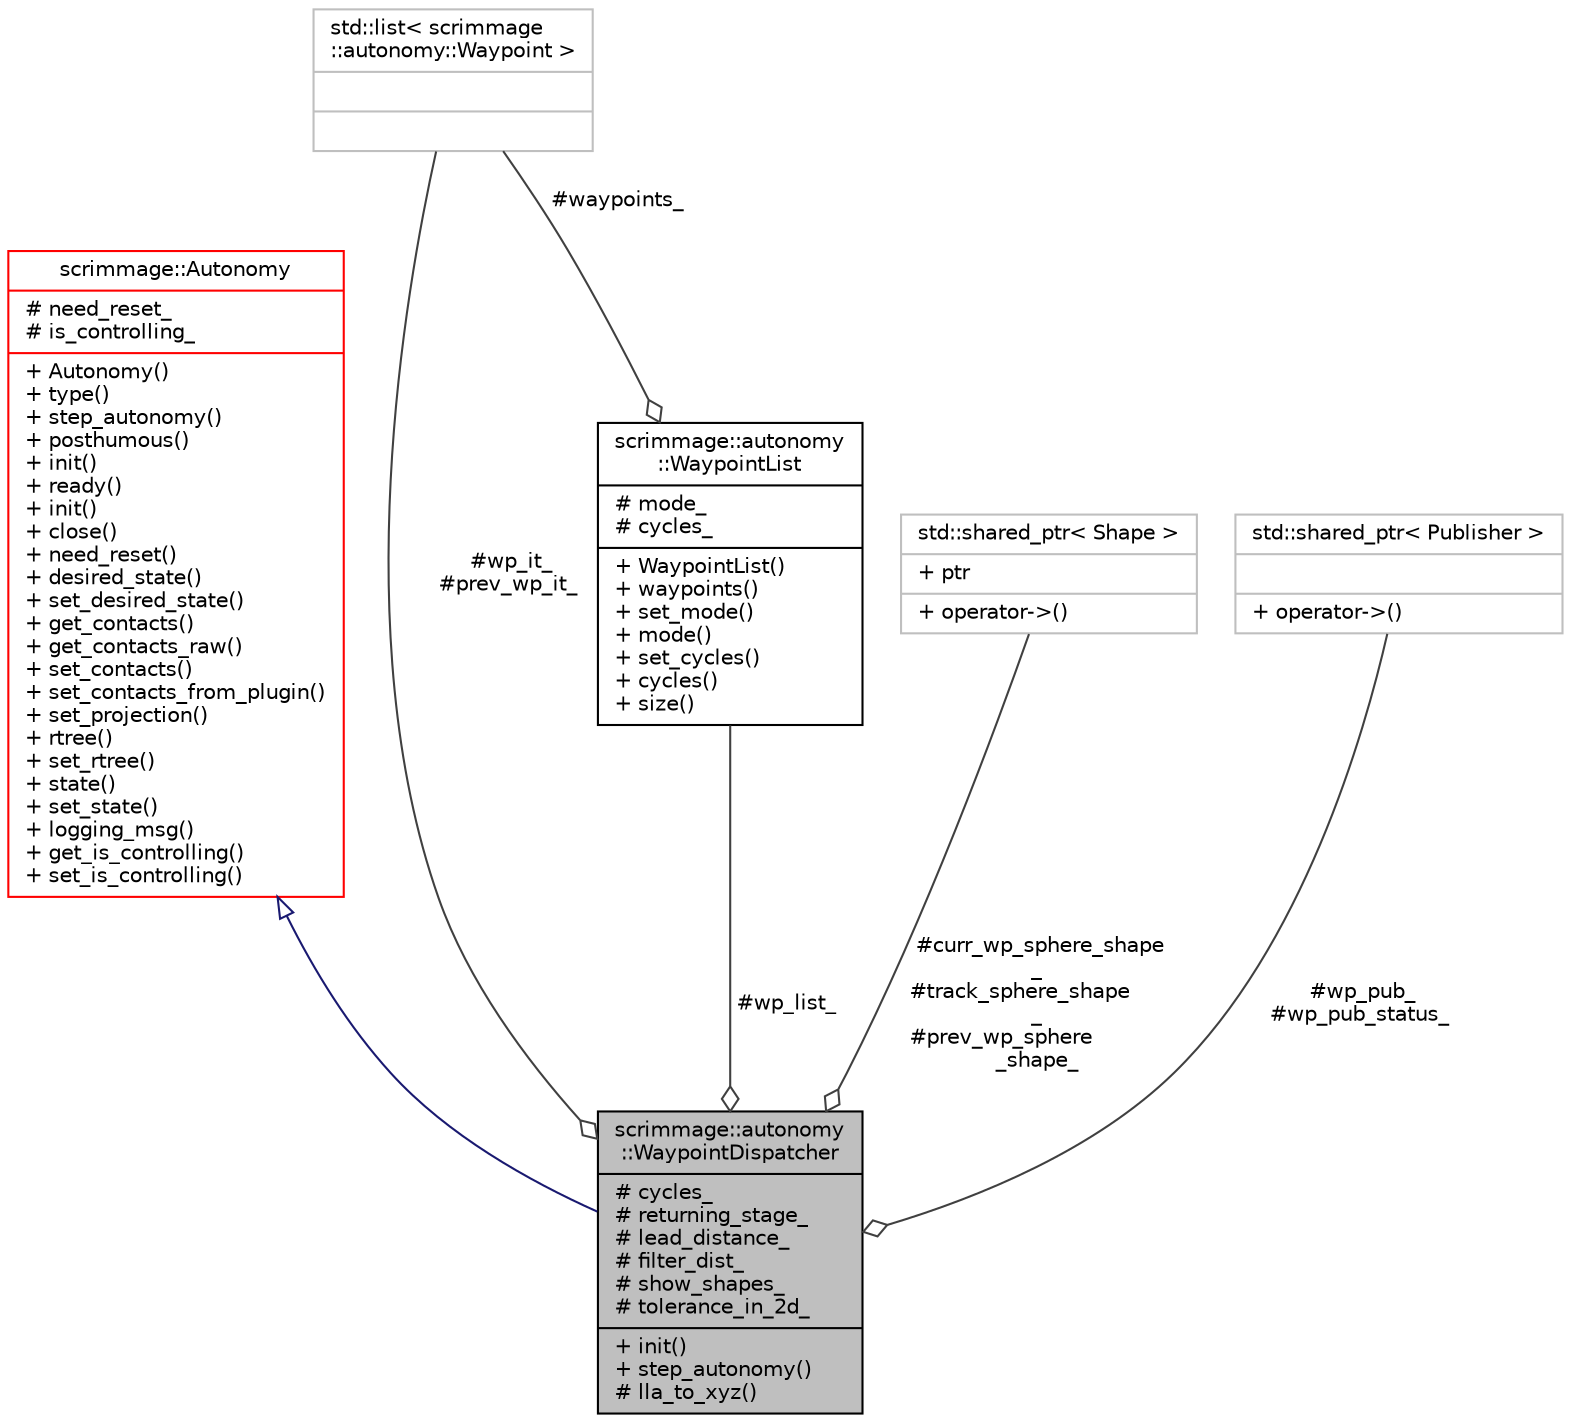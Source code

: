 digraph "scrimmage::autonomy::WaypointDispatcher"
{
 // LATEX_PDF_SIZE
  edge [fontname="Helvetica",fontsize="10",labelfontname="Helvetica",labelfontsize="10"];
  node [fontname="Helvetica",fontsize="10",shape=record];
  Node1 [label="{scrimmage::autonomy\l::WaypointDispatcher\n|# cycles_\l# returning_stage_\l# lead_distance_\l# filter_dist_\l# show_shapes_\l# tolerance_in_2d_\l|+ init()\l+ step_autonomy()\l# lla_to_xyz()\l}",height=0.2,width=0.4,color="black", fillcolor="grey75", style="filled", fontcolor="black",tooltip=" "];
  Node2 -> Node1 [dir="back",color="midnightblue",fontsize="10",style="solid",arrowtail="onormal",fontname="Helvetica"];
  Node2 [label="{scrimmage::Autonomy\n|# need_reset_\l# is_controlling_\l|+ Autonomy()\l+ type()\l+ step_autonomy()\l+ posthumous()\l+ init()\l+ ready()\l+ init()\l+ close()\l+ need_reset()\l+ desired_state()\l+ set_desired_state()\l+ get_contacts()\l+ get_contacts_raw()\l+ set_contacts()\l+ set_contacts_from_plugin()\l+ set_projection()\l+ rtree()\l+ set_rtree()\l+ state()\l+ set_state()\l+ logging_msg()\l+ get_is_controlling()\l+ set_is_controlling()\l}",height=0.2,width=0.4,color="red", fillcolor="white", style="filled",URL="$classscrimmage_1_1Autonomy.html",tooltip=" "];
  Node86 -> Node1 [color="grey25",fontsize="10",style="solid",label=" #wp_it_\n#prev_wp_it_" ,arrowhead="odiamond",fontname="Helvetica"];
  Node86 [label="{std::list\< scrimmage\l::autonomy::Waypoint \>\n||}",height=0.2,width=0.4,color="grey75", fillcolor="white", style="filled",tooltip=" "];
  Node88 -> Node1 [color="grey25",fontsize="10",style="solid",label=" #curr_wp_sphere_shape\l_\n#track_sphere_shape\l_\n#prev_wp_sphere\l_shape_" ,arrowhead="odiamond",fontname="Helvetica"];
  Node88 [label="{std::shared_ptr\< Shape \>\n|+ ptr\l|+ operator-\>()\l}",height=0.2,width=0.4,color="grey75", fillcolor="white", style="filled",tooltip=" "];
  Node89 -> Node1 [color="grey25",fontsize="10",style="solid",label=" #wp_pub_\n#wp_pub_status_" ,arrowhead="odiamond",fontname="Helvetica"];
  Node89 [label="{std::shared_ptr\< Publisher \>\n||+ operator-\>()\l}",height=0.2,width=0.4,color="grey75", fillcolor="white", style="filled",tooltip=" "];
  Node95 -> Node1 [color="grey25",fontsize="10",style="solid",label=" #wp_list_" ,arrowhead="odiamond",fontname="Helvetica"];
  Node95 [label="{scrimmage::autonomy\l::WaypointList\n|# mode_\l# cycles_\l|+ WaypointList()\l+ waypoints()\l+ set_mode()\l+ mode()\l+ set_cycles()\l+ cycles()\l+ size()\l}",height=0.2,width=0.4,color="black", fillcolor="white", style="filled",URL="$classscrimmage_1_1autonomy_1_1WaypointList.html",tooltip=" "];
  Node86 -> Node95 [color="grey25",fontsize="10",style="solid",label=" #waypoints_" ,arrowhead="odiamond",fontname="Helvetica"];
}
